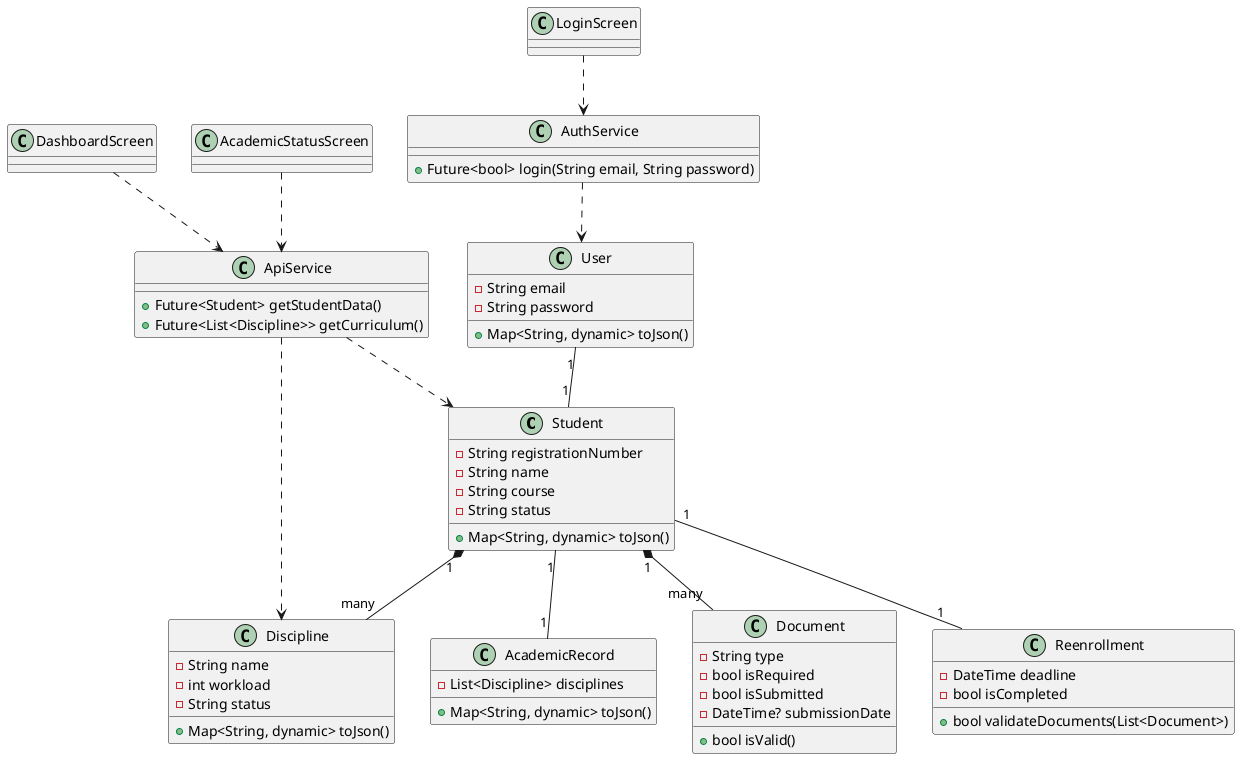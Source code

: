 @startuml
class Student {
  -String registrationNumber
  -String name
  -String course
  -String status
  +Map<String, dynamic> toJson()
}

class Discipline {
  -String name
  -int workload
  -String status
  +Map<String, dynamic> toJson()
}

class AcademicRecord {
  -List<Discipline> disciplines
  +Map<String, dynamic> toJson()
}

class User {
  -String email
  -String password
  +Map<String, dynamic> toJson()
}

class Document {
  -String type
  -bool isRequired
  -bool isSubmitted
  -DateTime? submissionDate
  +bool isValid()
}

class Reenrollment {
  -DateTime deadline
  -bool isCompleted
  +bool validateDocuments(List<Document>)
}


Student "1" *-- "many" Discipline
Student "1" -- "1" AcademicRecord
User "1" -- "1" Student

class AuthService {
  +Future<bool> login(String email, String password)
}

class ApiService {
  +Future<Student> getStudentData()
  +Future<List<Discipline>> getCurriculum()
}

class LoginScreen
class DashboardScreen
class AcademicStatusScreen

AuthService ..> User
ApiService ..> Student
ApiService ..> Discipline
LoginScreen ..> AuthService
DashboardScreen ..> ApiService
AcademicStatusScreen ..> ApiService
Student "1" *-- "many" Document
Student "1" -- "1" Reenrollment
@enduml